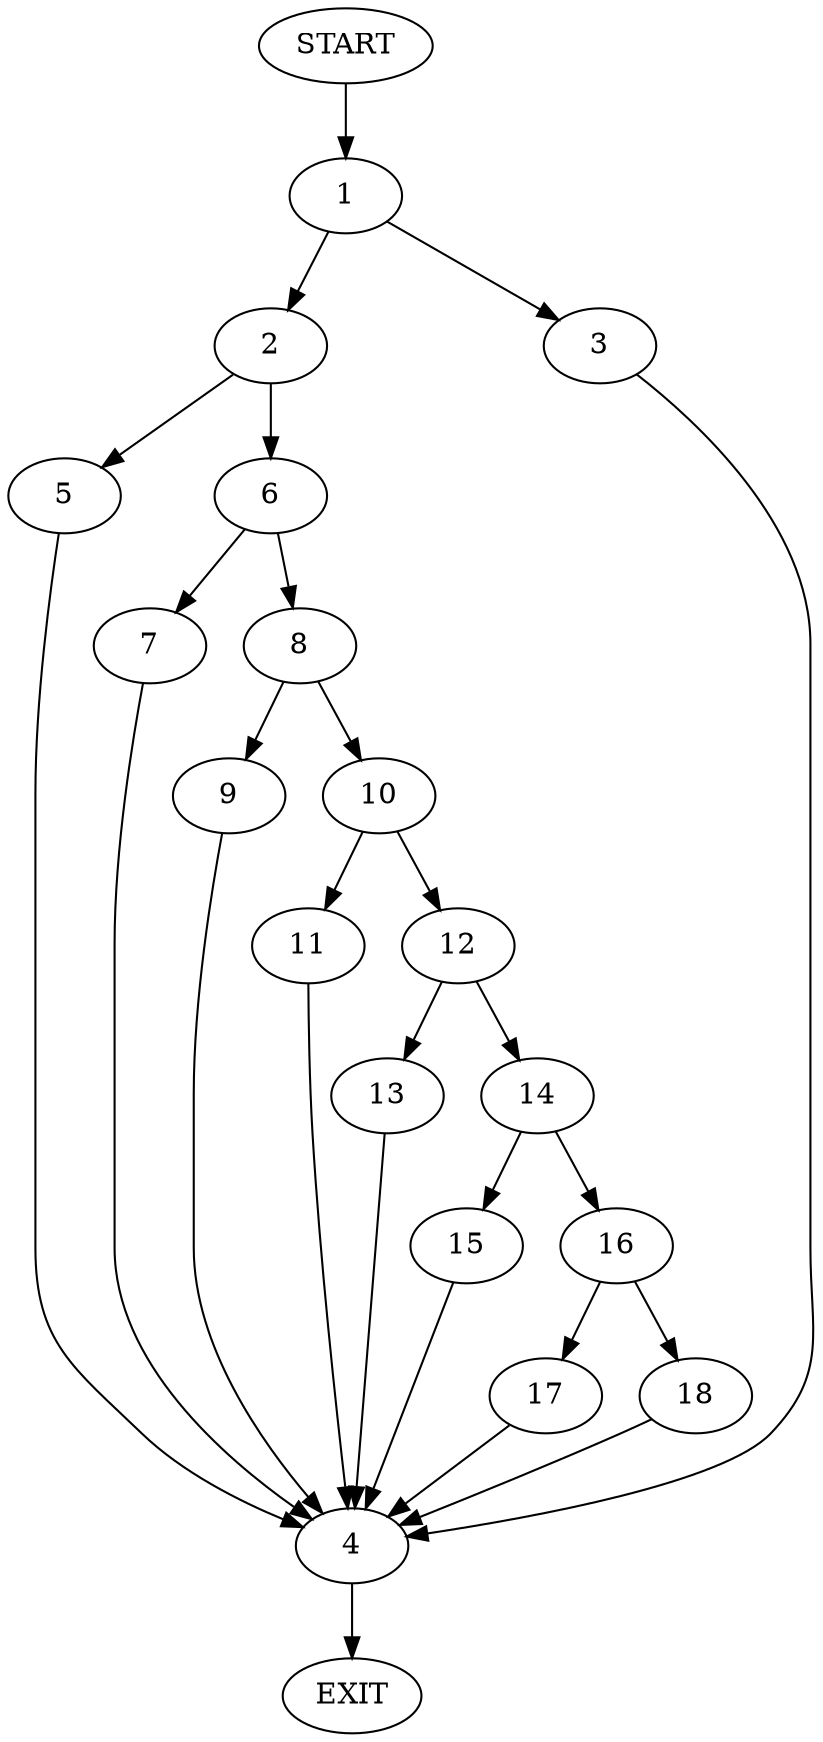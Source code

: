 digraph {
0 [label="START"]
19 [label="EXIT"]
0 -> 1
1 -> 2
1 -> 3
3 -> 4
2 -> 5
2 -> 6
4 -> 19
5 -> 4
6 -> 7
6 -> 8
8 -> 9
8 -> 10
7 -> 4
10 -> 11
10 -> 12
9 -> 4
11 -> 4
12 -> 13
12 -> 14
14 -> 15
14 -> 16
13 -> 4
15 -> 4
16 -> 17
16 -> 18
17 -> 4
18 -> 4
}
